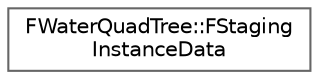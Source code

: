 digraph "Graphical Class Hierarchy"
{
 // INTERACTIVE_SVG=YES
 // LATEX_PDF_SIZE
  bgcolor="transparent";
  edge [fontname=Helvetica,fontsize=10,labelfontname=Helvetica,labelfontsize=10];
  node [fontname=Helvetica,fontsize=10,shape=box,height=0.2,width=0.4];
  rankdir="LR";
  Node0 [id="Node000000",label="FWaterQuadTree::FStaging\lInstanceData",height=0.2,width=0.4,color="grey40", fillcolor="white", style="filled",URL="$d4/d2e/structFWaterQuadTree_1_1FStagingInstanceData.html",tooltip=" "];
}
